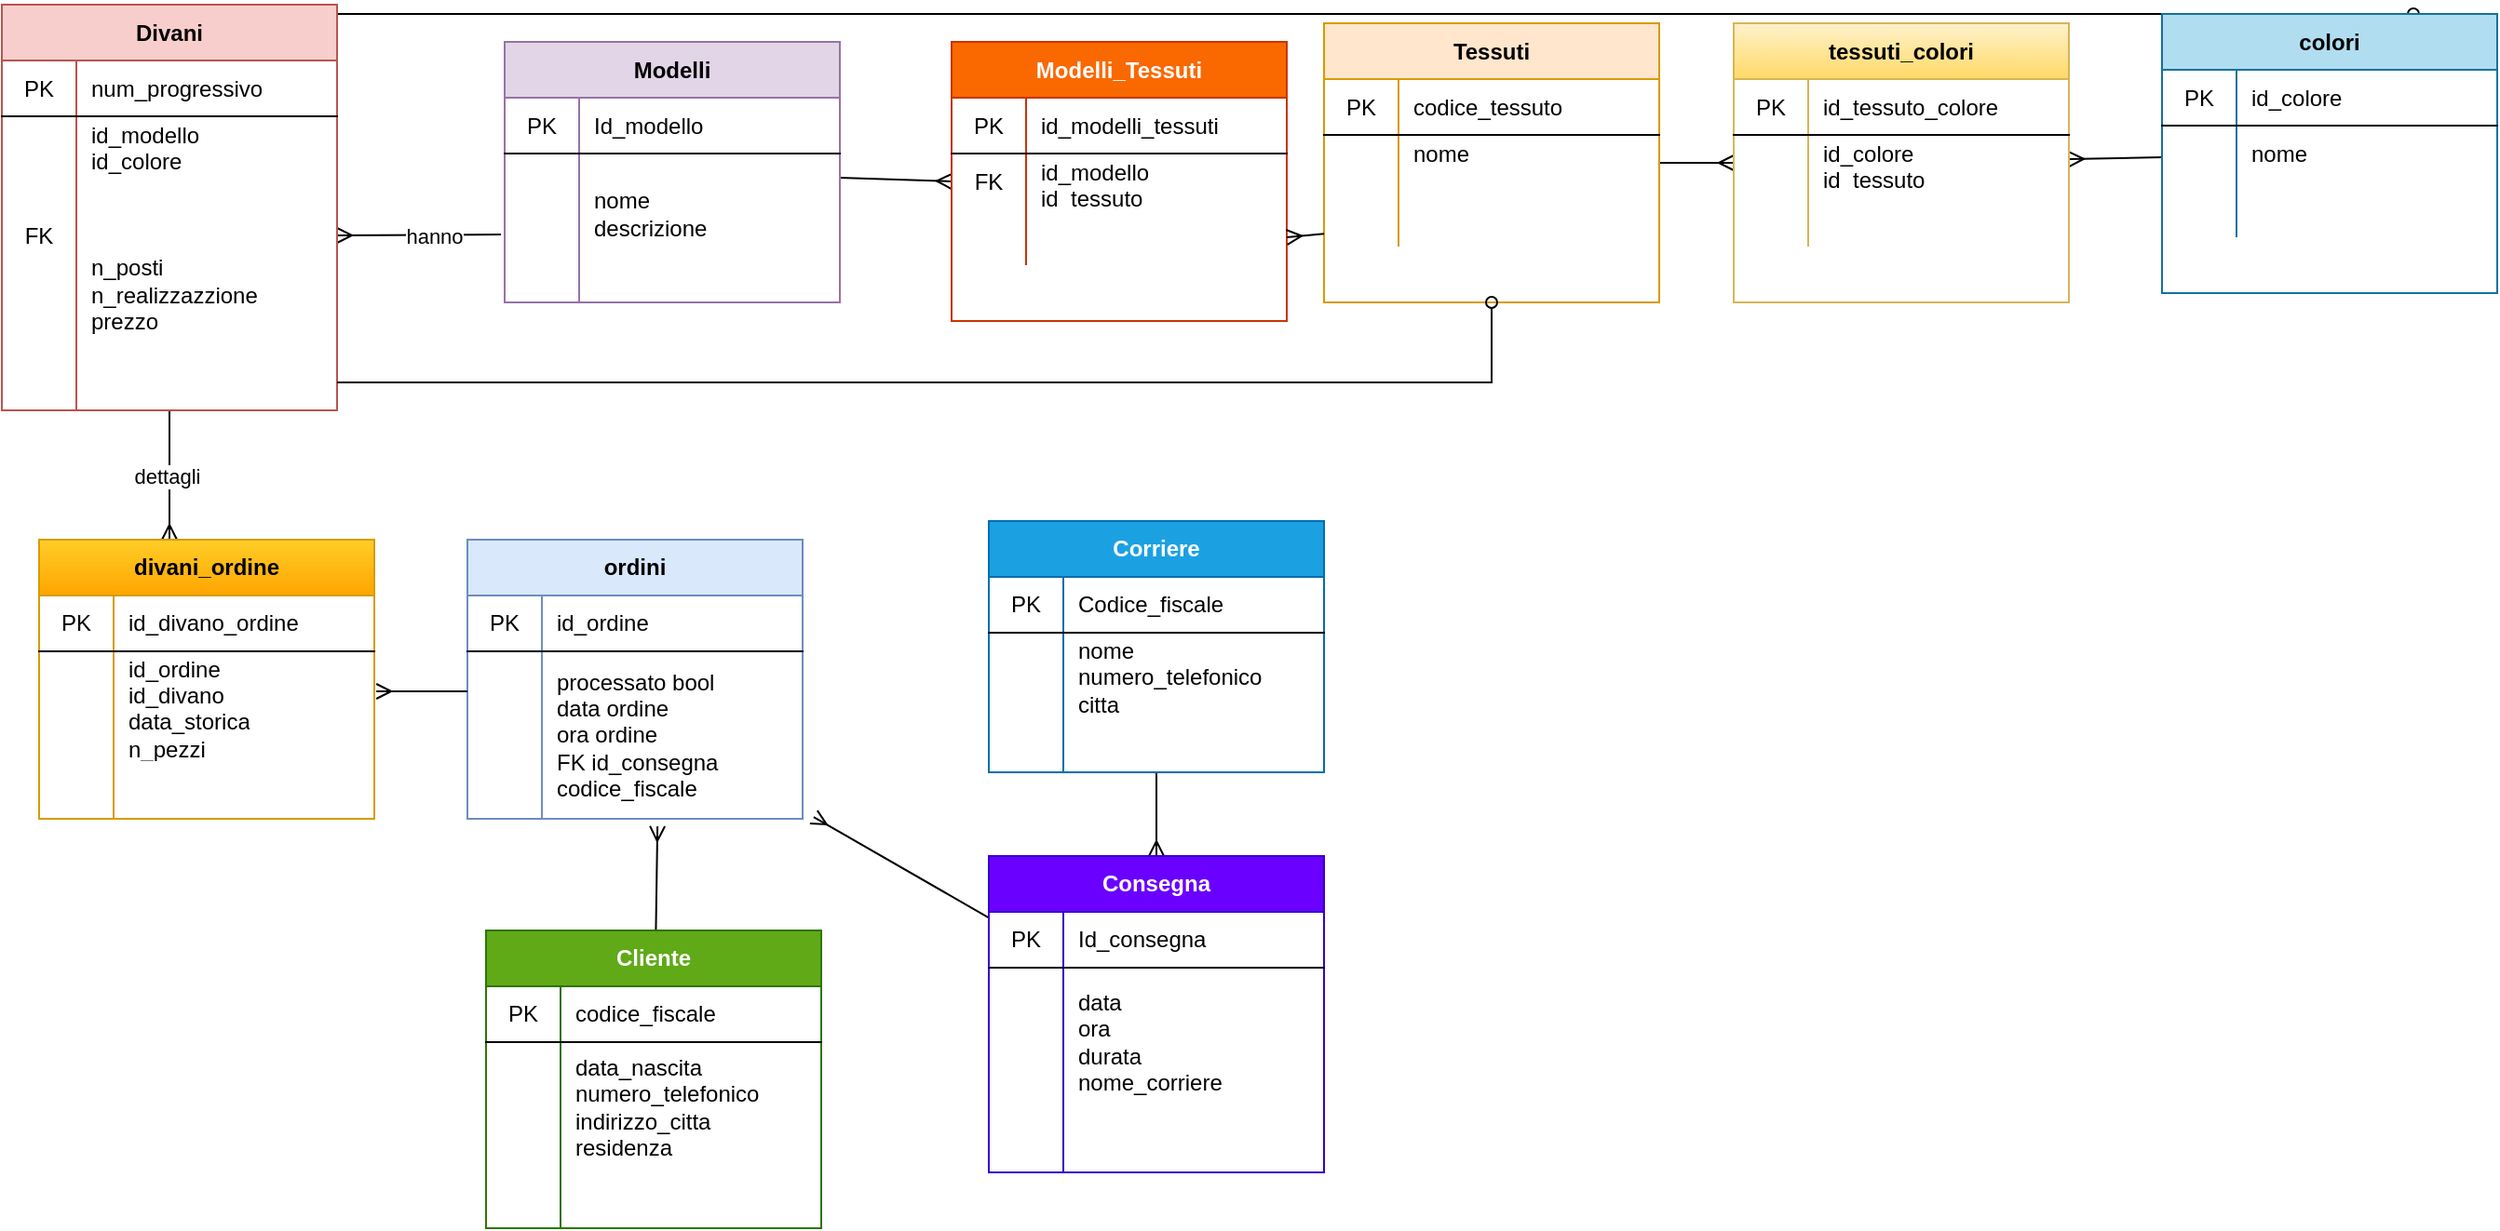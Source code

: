<mxfile version="13.10.7" type="github">
  <diagram id="C5RBs43oDa-KdzZeNtuy" name="Page-1">
    <mxGraphModel dx="782" dy="514" grid="1" gridSize="10" guides="1" tooltips="1" connect="1" arrows="1" fold="1" page="1" pageScale="1" pageWidth="827" pageHeight="1169" math="0" shadow="0">
      <root>
        <mxCell id="WIyWlLk6GJQsqaUBKTNV-0" />
        <mxCell id="WIyWlLk6GJQsqaUBKTNV-1" parent="WIyWlLk6GJQsqaUBKTNV-0" />
        <mxCell id="m17fT7A31BCtRHgmfNSN-10" style="rounded=0;orthogonalLoop=1;jettySize=auto;html=1;entryX=0;entryY=0.5;entryDx=0;entryDy=0;endArrow=ERmany;endFill=0;" edge="1" parent="WIyWlLk6GJQsqaUBKTNV-1" source="vgXwqv752yafJhqU4HUZ-1" target="m17fT7A31BCtRHgmfNSN-4">
          <mxGeometry relative="1" as="geometry" />
        </mxCell>
        <mxCell id="vgXwqv752yafJhqU4HUZ-1" value="&lt;font style=&quot;vertical-align: inherit&quot;&gt;&lt;font style=&quot;vertical-align: inherit&quot;&gt;Modelli&lt;/font&gt;&lt;/font&gt;" style="shape=table;html=1;whiteSpace=wrap;startSize=30;container=1;collapsible=0;childLayout=tableLayout;fixedRows=1;rowLines=0;fontStyle=1;align=center;fillColor=#e1d5e7;strokeColor=#9673a6;" parent="WIyWlLk6GJQsqaUBKTNV-1" vertex="1">
          <mxGeometry x="280" y="42.5" width="180" height="140" as="geometry" />
        </mxCell>
        <mxCell id="vgXwqv752yafJhqU4HUZ-2" value="" style="shape=partialRectangle;html=1;whiteSpace=wrap;collapsible=0;dropTarget=0;pointerEvents=0;fillColor=none;top=0;left=0;bottom=1;right=0;points=[[0,0.5],[1,0.5]];portConstraint=eastwest;" parent="vgXwqv752yafJhqU4HUZ-1" vertex="1">
          <mxGeometry y="30" width="180" height="30" as="geometry" />
        </mxCell>
        <mxCell id="vgXwqv752yafJhqU4HUZ-3" value="&lt;font style=&quot;vertical-align: inherit&quot;&gt;&lt;font style=&quot;vertical-align: inherit&quot;&gt;PK&lt;/font&gt;&lt;/font&gt;" style="shape=partialRectangle;html=1;whiteSpace=wrap;connectable=0;fillColor=none;top=0;left=0;bottom=0;right=0;overflow=hidden;" parent="vgXwqv752yafJhqU4HUZ-2" vertex="1">
          <mxGeometry width="40" height="30" as="geometry" />
        </mxCell>
        <mxCell id="vgXwqv752yafJhqU4HUZ-4" value="&lt;font style=&quot;vertical-align: inherit&quot;&gt;&lt;font style=&quot;vertical-align: inherit&quot;&gt;Id_modello&lt;/font&gt;&lt;/font&gt;" style="shape=partialRectangle;html=1;whiteSpace=wrap;connectable=0;fillColor=none;top=0;left=0;bottom=0;right=0;align=left;spacingLeft=6;overflow=hidden;" parent="vgXwqv752yafJhqU4HUZ-2" vertex="1">
          <mxGeometry x="40" width="140" height="30" as="geometry" />
        </mxCell>
        <mxCell id="vgXwqv752yafJhqU4HUZ-5" value="" style="shape=partialRectangle;html=1;whiteSpace=wrap;collapsible=0;dropTarget=0;pointerEvents=0;fillColor=none;top=0;left=0;bottom=0;right=0;points=[[0,0.5],[1,0.5]];portConstraint=eastwest;" parent="vgXwqv752yafJhqU4HUZ-1" vertex="1">
          <mxGeometry y="60" width="180" height="50" as="geometry" />
        </mxCell>
        <mxCell id="vgXwqv752yafJhqU4HUZ-6" value="" style="shape=partialRectangle;html=1;whiteSpace=wrap;connectable=0;fillColor=none;top=0;left=0;bottom=0;right=0;overflow=hidden;" parent="vgXwqv752yafJhqU4HUZ-5" vertex="1">
          <mxGeometry width="40" height="50" as="geometry" />
        </mxCell>
        <mxCell id="vgXwqv752yafJhqU4HUZ-7" value="&lt;font style=&quot;vertical-align: inherit&quot;&gt;&lt;font style=&quot;vertical-align: inherit&quot;&gt;&lt;font style=&quot;vertical-align: inherit&quot;&gt;&lt;font style=&quot;vertical-align: inherit&quot;&gt;&amp;nbsp;&lt;/font&gt;&lt;/font&gt;&lt;br&gt;&lt;font style=&quot;vertical-align: inherit&quot;&gt;&lt;font style=&quot;vertical-align: inherit&quot;&gt;nome&amp;nbsp; &lt;/font&gt;&lt;/font&gt;&lt;br&gt;&lt;font style=&quot;vertical-align: inherit&quot;&gt;&lt;font style=&quot;vertical-align: inherit&quot;&gt;descrizione&lt;/font&gt;&lt;/font&gt;&lt;br&gt;&lt;/font&gt;&lt;/font&gt;" style="shape=partialRectangle;html=1;whiteSpace=wrap;connectable=0;fillColor=none;top=0;left=0;bottom=0;right=0;align=left;spacingLeft=6;overflow=hidden;" parent="vgXwqv752yafJhqU4HUZ-5" vertex="1">
          <mxGeometry x="40" width="140" height="50" as="geometry" />
        </mxCell>
        <mxCell id="vgXwqv752yafJhqU4HUZ-8" value="" style="shape=partialRectangle;html=1;whiteSpace=wrap;collapsible=0;dropTarget=0;pointerEvents=0;fillColor=none;top=0;left=0;bottom=0;right=0;points=[[0,0.5],[1,0.5]];portConstraint=eastwest;" parent="vgXwqv752yafJhqU4HUZ-1" vertex="1">
          <mxGeometry y="110" width="180" height="30" as="geometry" />
        </mxCell>
        <mxCell id="vgXwqv752yafJhqU4HUZ-9" value="" style="shape=partialRectangle;html=1;whiteSpace=wrap;connectable=0;fillColor=none;top=0;left=0;bottom=0;right=0;overflow=hidden;" parent="vgXwqv752yafJhqU4HUZ-8" vertex="1">
          <mxGeometry width="40" height="30" as="geometry" />
        </mxCell>
        <mxCell id="vgXwqv752yafJhqU4HUZ-10" value="" style="shape=partialRectangle;html=1;whiteSpace=wrap;connectable=0;fillColor=none;top=0;left=0;bottom=0;right=0;align=left;spacingLeft=6;overflow=hidden;" parent="vgXwqv752yafJhqU4HUZ-8" vertex="1">
          <mxGeometry x="40" width="140" height="30" as="geometry" />
        </mxCell>
        <mxCell id="m17fT7A31BCtRHgmfNSN-32" style="edgeStyle=none;rounded=0;orthogonalLoop=1;jettySize=auto;html=1;entryX=0;entryY=0.5;entryDx=0;entryDy=0;endArrow=ERmany;endFill=0;" edge="1" parent="WIyWlLk6GJQsqaUBKTNV-1" source="vgXwqv752yafJhqU4HUZ-11" target="m17fT7A31BCtRHgmfNSN-26">
          <mxGeometry relative="1" as="geometry" />
        </mxCell>
        <mxCell id="vgXwqv752yafJhqU4HUZ-11" value="&lt;font style=&quot;vertical-align: inherit&quot;&gt;&lt;font style=&quot;vertical-align: inherit&quot;&gt;&lt;font style=&quot;vertical-align: inherit&quot;&gt;&lt;font style=&quot;vertical-align: inherit&quot;&gt;Tessuti&lt;/font&gt;&lt;/font&gt;&lt;/font&gt;&lt;/font&gt;" style="shape=table;html=1;whiteSpace=wrap;startSize=30;container=1;collapsible=0;childLayout=tableLayout;fixedRows=1;rowLines=0;fontStyle=1;align=center;fillColor=#ffe6cc;strokeColor=#d79b00;" parent="WIyWlLk6GJQsqaUBKTNV-1" vertex="1">
          <mxGeometry x="720" y="32.5" width="180" height="150" as="geometry" />
        </mxCell>
        <mxCell id="vgXwqv752yafJhqU4HUZ-12" value="" style="shape=partialRectangle;html=1;whiteSpace=wrap;collapsible=0;dropTarget=0;pointerEvents=0;fillColor=none;top=0;left=0;bottom=1;right=0;points=[[0,0.5],[1,0.5]];portConstraint=eastwest;" parent="vgXwqv752yafJhqU4HUZ-11" vertex="1">
          <mxGeometry y="30" width="180" height="30" as="geometry" />
        </mxCell>
        <mxCell id="vgXwqv752yafJhqU4HUZ-13" value="&lt;font style=&quot;vertical-align: inherit&quot;&gt;&lt;font style=&quot;vertical-align: inherit&quot;&gt;PK&lt;/font&gt;&lt;/font&gt;" style="shape=partialRectangle;html=1;whiteSpace=wrap;connectable=0;fillColor=none;top=0;left=0;bottom=0;right=0;overflow=hidden;" parent="vgXwqv752yafJhqU4HUZ-12" vertex="1">
          <mxGeometry width="40" height="30" as="geometry" />
        </mxCell>
        <mxCell id="vgXwqv752yafJhqU4HUZ-14" value="&lt;font style=&quot;vertical-align: inherit&quot;&gt;&lt;font style=&quot;vertical-align: inherit&quot;&gt;codice_tessuto&lt;/font&gt;&lt;/font&gt;" style="shape=partialRectangle;html=1;whiteSpace=wrap;connectable=0;fillColor=none;top=0;left=0;bottom=0;right=0;align=left;spacingLeft=6;overflow=hidden;" parent="vgXwqv752yafJhqU4HUZ-12" vertex="1">
          <mxGeometry x="40" width="140" height="30" as="geometry" />
        </mxCell>
        <mxCell id="vgXwqv752yafJhqU4HUZ-15" value="" style="shape=partialRectangle;html=1;whiteSpace=wrap;collapsible=0;dropTarget=0;pointerEvents=0;fillColor=none;top=0;left=0;bottom=0;right=0;points=[[0,0.5],[1,0.5]];portConstraint=eastwest;" parent="vgXwqv752yafJhqU4HUZ-11" vertex="1">
          <mxGeometry y="60" width="180" height="30" as="geometry" />
        </mxCell>
        <mxCell id="vgXwqv752yafJhqU4HUZ-16" value="" style="shape=partialRectangle;html=1;whiteSpace=wrap;connectable=0;fillColor=none;top=0;left=0;bottom=0;right=0;overflow=hidden;" parent="vgXwqv752yafJhqU4HUZ-15" vertex="1">
          <mxGeometry width="40" height="30" as="geometry" />
        </mxCell>
        <mxCell id="vgXwqv752yafJhqU4HUZ-17" value="&lt;font style=&quot;vertical-align: inherit&quot;&gt;&lt;font style=&quot;vertical-align: inherit&quot;&gt;&lt;font style=&quot;vertical-align: inherit&quot;&gt;&lt;font style=&quot;vertical-align: inherit&quot;&gt;nome &lt;/font&gt;&lt;/font&gt;&lt;br&gt;&lt;br&gt;&lt;/font&gt;&lt;/font&gt;" style="shape=partialRectangle;html=1;whiteSpace=wrap;connectable=0;fillColor=none;top=0;left=0;bottom=0;right=0;align=left;spacingLeft=6;overflow=hidden;" parent="vgXwqv752yafJhqU4HUZ-15" vertex="1">
          <mxGeometry x="40" width="140" height="30" as="geometry" />
        </mxCell>
        <mxCell id="vgXwqv752yafJhqU4HUZ-18" value="" style="shape=partialRectangle;html=1;whiteSpace=wrap;collapsible=0;dropTarget=0;pointerEvents=0;fillColor=none;top=0;left=0;bottom=0;right=0;points=[[0,0.5],[1,0.5]];portConstraint=eastwest;" parent="vgXwqv752yafJhqU4HUZ-11" vertex="1">
          <mxGeometry y="90" width="180" height="30" as="geometry" />
        </mxCell>
        <mxCell id="vgXwqv752yafJhqU4HUZ-19" value="" style="shape=partialRectangle;html=1;whiteSpace=wrap;connectable=0;fillColor=none;top=0;left=0;bottom=0;right=0;overflow=hidden;" parent="vgXwqv752yafJhqU4HUZ-18" vertex="1">
          <mxGeometry width="40" height="30" as="geometry" />
        </mxCell>
        <mxCell id="vgXwqv752yafJhqU4HUZ-20" value="" style="shape=partialRectangle;html=1;whiteSpace=wrap;connectable=0;fillColor=none;top=0;left=0;bottom=0;right=0;align=left;spacingLeft=6;overflow=hidden;" parent="vgXwqv752yafJhqU4HUZ-18" vertex="1">
          <mxGeometry x="40" width="140" height="30" as="geometry" />
        </mxCell>
        <mxCell id="vgXwqv752yafJhqU4HUZ-87" value="dettagli&amp;nbsp;" style="edgeStyle=none;rounded=0;orthogonalLoop=1;jettySize=auto;html=1;endArrow=ERmany;endFill=0;" parent="WIyWlLk6GJQsqaUBKTNV-1" source="vgXwqv752yafJhqU4HUZ-21" edge="1">
          <mxGeometry relative="1" as="geometry">
            <mxPoint x="100" y="310" as="targetPoint" />
          </mxGeometry>
        </mxCell>
        <mxCell id="vgXwqv752yafJhqU4HUZ-88" style="edgeStyle=none;rounded=0;orthogonalLoop=1;jettySize=auto;html=1;endArrow=ERmany;endFill=0;entryX=1;entryY=0.5;entryDx=0;entryDy=0;exitX=-0.011;exitY=0.87;exitDx=0;exitDy=0;exitPerimeter=0;" parent="WIyWlLk6GJQsqaUBKTNV-1" source="vgXwqv752yafJhqU4HUZ-5" target="vgXwqv752yafJhqU4HUZ-25" edge="1">
          <mxGeometry relative="1" as="geometry">
            <mxPoint x="250" y="180" as="sourcePoint" />
            <mxPoint x="280" y="119" as="targetPoint" />
          </mxGeometry>
        </mxCell>
        <mxCell id="vgXwqv752yafJhqU4HUZ-90" value="hanno" style="edgeLabel;html=1;align=center;verticalAlign=middle;resizable=0;points=[];" parent="vgXwqv752yafJhqU4HUZ-88" vertex="1" connectable="0">
          <mxGeometry x="-0.187" y="1" relative="1" as="geometry">
            <mxPoint as="offset" />
          </mxGeometry>
        </mxCell>
        <mxCell id="m17fT7A31BCtRHgmfNSN-48" style="edgeStyle=elbowEdgeStyle;rounded=0;orthogonalLoop=1;jettySize=auto;html=1;entryX=0.75;entryY=0;entryDx=0;entryDy=0;endArrow=oval;endFill=0;elbow=vertical;" edge="1" parent="WIyWlLk6GJQsqaUBKTNV-1" source="vgXwqv752yafJhqU4HUZ-21" target="m17fT7A31BCtRHgmfNSN-12">
          <mxGeometry relative="1" as="geometry" />
        </mxCell>
        <mxCell id="vgXwqv752yafJhqU4HUZ-21" value="&lt;font style=&quot;vertical-align: inherit&quot;&gt;&lt;font style=&quot;vertical-align: inherit&quot;&gt;&lt;font style=&quot;vertical-align: inherit&quot;&gt;&lt;font style=&quot;vertical-align: inherit&quot;&gt;Divani&lt;/font&gt;&lt;/font&gt;&lt;/font&gt;&lt;/font&gt;" style="shape=table;html=1;whiteSpace=wrap;startSize=30;container=1;collapsible=0;childLayout=tableLayout;fixedRows=1;rowLines=0;fontStyle=1;align=center;fillColor=#f8cecc;strokeColor=#b85450;" parent="WIyWlLk6GJQsqaUBKTNV-1" vertex="1">
          <mxGeometry x="10" y="22.5" width="180" height="218" as="geometry" />
        </mxCell>
        <mxCell id="vgXwqv752yafJhqU4HUZ-22" value="" style="shape=partialRectangle;html=1;whiteSpace=wrap;collapsible=0;dropTarget=0;pointerEvents=0;fillColor=none;top=0;left=0;bottom=1;right=0;points=[[0,0.5],[1,0.5]];portConstraint=eastwest;" parent="vgXwqv752yafJhqU4HUZ-21" vertex="1">
          <mxGeometry y="30" width="180" height="30" as="geometry" />
        </mxCell>
        <mxCell id="vgXwqv752yafJhqU4HUZ-23" value="&lt;font style=&quot;vertical-align: inherit&quot;&gt;&lt;font style=&quot;vertical-align: inherit&quot;&gt;PK&lt;/font&gt;&lt;/font&gt;" style="shape=partialRectangle;html=1;whiteSpace=wrap;connectable=0;fillColor=none;top=0;left=0;bottom=0;right=0;overflow=hidden;" parent="vgXwqv752yafJhqU4HUZ-22" vertex="1">
          <mxGeometry width="40" height="30" as="geometry" />
        </mxCell>
        <mxCell id="vgXwqv752yafJhqU4HUZ-24" value="num_progressivo" style="shape=partialRectangle;html=1;whiteSpace=wrap;connectable=0;fillColor=none;top=0;left=0;bottom=0;right=0;align=left;spacingLeft=6;overflow=hidden;" parent="vgXwqv752yafJhqU4HUZ-22" vertex="1">
          <mxGeometry x="40" width="140" height="30" as="geometry" />
        </mxCell>
        <mxCell id="vgXwqv752yafJhqU4HUZ-25" value="" style="shape=partialRectangle;html=1;whiteSpace=wrap;collapsible=0;dropTarget=0;pointerEvents=0;fillColor=none;top=0;left=0;bottom=0;right=0;points=[[0,0.5],[1,0.5]];portConstraint=eastwest;" parent="vgXwqv752yafJhqU4HUZ-21" vertex="1">
          <mxGeometry y="60" width="180" height="128" as="geometry" />
        </mxCell>
        <mxCell id="vgXwqv752yafJhqU4HUZ-26" value="FK" style="shape=partialRectangle;html=1;whiteSpace=wrap;connectable=0;fillColor=none;top=0;left=0;bottom=0;right=0;overflow=hidden;" parent="vgXwqv752yafJhqU4HUZ-25" vertex="1">
          <mxGeometry width="40" height="128" as="geometry" />
        </mxCell>
        <mxCell id="vgXwqv752yafJhqU4HUZ-27" value="&lt;font style=&quot;vertical-align: inherit&quot;&gt;&lt;font style=&quot;vertical-align: inherit&quot;&gt;id_modello&lt;br&gt;id_colore&lt;br&gt;&lt;font style=&quot;vertical-align: inherit&quot;&gt;&lt;font style=&quot;vertical-align: inherit&quot;&gt;&lt;font style=&quot;vertical-align: inherit&quot;&gt;&lt;font style=&quot;vertical-align: inherit&quot;&gt;&lt;br&gt;&lt;br&gt;&lt;br&gt;n_posti &lt;/font&gt;&lt;/font&gt;&lt;br&gt;&lt;/font&gt;&lt;/font&gt;&lt;font style=&quot;vertical-align: inherit&quot;&gt;&lt;font style=&quot;vertical-align: inherit&quot;&gt;&lt;font style=&quot;vertical-align: inherit&quot;&gt;&lt;font style=&quot;vertical-align: inherit&quot;&gt;n_realizzazzione &lt;/font&gt;&lt;/font&gt;&lt;br&gt;&lt;/font&gt;&lt;/font&gt;&lt;font style=&quot;vertical-align: inherit&quot;&gt;&lt;font style=&quot;vertical-align: inherit&quot;&gt;&lt;font style=&quot;vertical-align: inherit&quot;&gt;&lt;font style=&quot;vertical-align: inherit&quot;&gt;prezzo&lt;/font&gt;&lt;/font&gt;&lt;br&gt;&lt;/font&gt;&lt;/font&gt;&lt;br&gt;&lt;/font&gt;&lt;/font&gt;" style="shape=partialRectangle;html=1;whiteSpace=wrap;connectable=0;fillColor=none;top=0;left=0;bottom=0;right=0;align=left;spacingLeft=6;overflow=hidden;" parent="vgXwqv752yafJhqU4HUZ-25" vertex="1">
          <mxGeometry x="40" width="140" height="128" as="geometry" />
        </mxCell>
        <mxCell id="vgXwqv752yafJhqU4HUZ-28" value="" style="shape=partialRectangle;html=1;whiteSpace=wrap;collapsible=0;dropTarget=0;pointerEvents=0;fillColor=none;top=0;left=0;bottom=0;right=0;points=[[0,0.5],[1,0.5]];portConstraint=eastwest;" parent="vgXwqv752yafJhqU4HUZ-21" vertex="1">
          <mxGeometry y="188" width="180" height="30" as="geometry" />
        </mxCell>
        <mxCell id="vgXwqv752yafJhqU4HUZ-29" value="" style="shape=partialRectangle;html=1;whiteSpace=wrap;connectable=0;fillColor=none;top=0;left=0;bottom=0;right=0;overflow=hidden;" parent="vgXwqv752yafJhqU4HUZ-28" vertex="1">
          <mxGeometry width="40" height="30" as="geometry" />
        </mxCell>
        <mxCell id="vgXwqv752yafJhqU4HUZ-30" value="" style="shape=partialRectangle;html=1;whiteSpace=wrap;connectable=0;fillColor=none;top=0;left=0;bottom=0;right=0;align=left;spacingLeft=6;overflow=hidden;" parent="vgXwqv752yafJhqU4HUZ-28" vertex="1">
          <mxGeometry x="40" width="140" height="30" as="geometry" />
        </mxCell>
        <mxCell id="m17fT7A31BCtRHgmfNSN-50" style="rounded=0;orthogonalLoop=1;jettySize=auto;elbow=vertical;html=1;entryX=0.567;entryY=1.044;entryDx=0;entryDy=0;entryPerimeter=0;startArrow=none;startFill=0;endArrow=ERmany;endFill=0;" edge="1" parent="WIyWlLk6GJQsqaUBKTNV-1" source="vgXwqv752yafJhqU4HUZ-31" target="vgXwqv752yafJhqU4HUZ-58">
          <mxGeometry relative="1" as="geometry" />
        </mxCell>
        <mxCell id="vgXwqv752yafJhqU4HUZ-31" value="&lt;font style=&quot;vertical-align: inherit&quot;&gt;&lt;font style=&quot;vertical-align: inherit&quot;&gt;Cliente&lt;/font&gt;&lt;/font&gt;" style="shape=table;html=1;whiteSpace=wrap;startSize=30;container=1;collapsible=0;childLayout=tableLayout;fixedRows=1;rowLines=0;fontStyle=1;align=center;fillColor=#60a917;strokeColor=#2D7600;fontColor=#ffffff;" parent="WIyWlLk6GJQsqaUBKTNV-1" vertex="1">
          <mxGeometry x="270" y="520" width="180" height="160" as="geometry" />
        </mxCell>
        <mxCell id="vgXwqv752yafJhqU4HUZ-32" value="" style="shape=partialRectangle;html=1;whiteSpace=wrap;collapsible=0;dropTarget=0;pointerEvents=0;fillColor=none;top=0;left=0;bottom=1;right=0;points=[[0,0.5],[1,0.5]];portConstraint=eastwest;" parent="vgXwqv752yafJhqU4HUZ-31" vertex="1">
          <mxGeometry y="30" width="180" height="30" as="geometry" />
        </mxCell>
        <mxCell id="vgXwqv752yafJhqU4HUZ-33" value="&lt;font style=&quot;vertical-align: inherit&quot;&gt;&lt;font style=&quot;vertical-align: inherit&quot;&gt;PK&lt;/font&gt;&lt;/font&gt;" style="shape=partialRectangle;html=1;whiteSpace=wrap;connectable=0;fillColor=none;top=0;left=0;bottom=0;right=0;overflow=hidden;" parent="vgXwqv752yafJhqU4HUZ-32" vertex="1">
          <mxGeometry width="40" height="30" as="geometry" />
        </mxCell>
        <mxCell id="vgXwqv752yafJhqU4HUZ-34" value="&lt;font style=&quot;vertical-align: inherit&quot;&gt;&lt;font style=&quot;vertical-align: inherit&quot;&gt;codice_fiscale&lt;/font&gt;&lt;/font&gt;" style="shape=partialRectangle;html=1;whiteSpace=wrap;connectable=0;fillColor=none;top=0;left=0;bottom=0;right=0;align=left;spacingLeft=6;overflow=hidden;" parent="vgXwqv752yafJhqU4HUZ-32" vertex="1">
          <mxGeometry x="40" width="140" height="30" as="geometry" />
        </mxCell>
        <mxCell id="vgXwqv752yafJhqU4HUZ-35" value="" style="shape=partialRectangle;html=1;whiteSpace=wrap;collapsible=0;dropTarget=0;pointerEvents=0;fillColor=none;top=0;left=0;bottom=0;right=0;points=[[0,0.5],[1,0.5]];portConstraint=eastwest;" parent="vgXwqv752yafJhqU4HUZ-31" vertex="1">
          <mxGeometry y="60" width="180" height="70" as="geometry" />
        </mxCell>
        <mxCell id="vgXwqv752yafJhqU4HUZ-36" value="" style="shape=partialRectangle;html=1;whiteSpace=wrap;connectable=0;fillColor=none;top=0;left=0;bottom=0;right=0;overflow=hidden;" parent="vgXwqv752yafJhqU4HUZ-35" vertex="1">
          <mxGeometry width="40" height="70" as="geometry" />
        </mxCell>
        <mxCell id="vgXwqv752yafJhqU4HUZ-37" value="&lt;font style=&quot;vertical-align: inherit&quot;&gt;&lt;font style=&quot;vertical-align: inherit&quot;&gt;&lt;font style=&quot;vertical-align: inherit&quot;&gt;&lt;font style=&quot;vertical-align: inherit&quot;&gt;&lt;font style=&quot;vertical-align: inherit&quot;&gt;&lt;font style=&quot;vertical-align: inherit&quot;&gt;data_nascita &lt;/font&gt;&lt;/font&gt;&lt;/font&gt;&lt;/font&gt;&lt;br&gt;&lt;font style=&quot;vertical-align: inherit&quot;&gt;&lt;font style=&quot;vertical-align: inherit&quot;&gt;&lt;font style=&quot;vertical-align: inherit&quot;&gt;&lt;font style=&quot;vertical-align: inherit&quot;&gt;numero_telefonico &lt;/font&gt;&lt;/font&gt;&lt;br&gt;&lt;/font&gt;&lt;/font&gt;&lt;font style=&quot;vertical-align: inherit&quot;&gt;&lt;font style=&quot;vertical-align: inherit&quot;&gt;&lt;font style=&quot;vertical-align: inherit&quot;&gt;&lt;font style=&quot;vertical-align: inherit&quot;&gt;indirizzo_citta &lt;/font&gt;&lt;/font&gt;&lt;br&gt;&lt;/font&gt;&lt;/font&gt;&lt;font style=&quot;vertical-align: inherit&quot;&gt;&lt;font style=&quot;vertical-align: inherit&quot;&gt;&lt;font style=&quot;vertical-align: inherit&quot;&gt;&lt;font style=&quot;vertical-align: inherit&quot;&gt;residenza&lt;/font&gt;&lt;/font&gt;&lt;/font&gt;&lt;/font&gt;&lt;br&gt;&lt;/font&gt;&lt;/font&gt;" style="shape=partialRectangle;html=1;whiteSpace=wrap;connectable=0;fillColor=none;top=0;left=0;bottom=0;right=0;align=left;spacingLeft=6;overflow=hidden;" parent="vgXwqv752yafJhqU4HUZ-35" vertex="1">
          <mxGeometry x="40" width="140" height="70" as="geometry" />
        </mxCell>
        <mxCell id="vgXwqv752yafJhqU4HUZ-38" value="" style="shape=partialRectangle;html=1;whiteSpace=wrap;collapsible=0;dropTarget=0;pointerEvents=0;fillColor=none;top=0;left=0;bottom=0;right=0;points=[[0,0.5],[1,0.5]];portConstraint=eastwest;" parent="vgXwqv752yafJhqU4HUZ-31" vertex="1">
          <mxGeometry y="130" width="180" height="30" as="geometry" />
        </mxCell>
        <mxCell id="vgXwqv752yafJhqU4HUZ-39" value="" style="shape=partialRectangle;html=1;whiteSpace=wrap;connectable=0;fillColor=none;top=0;left=0;bottom=0;right=0;overflow=hidden;" parent="vgXwqv752yafJhqU4HUZ-38" vertex="1">
          <mxGeometry width="40" height="30" as="geometry" />
        </mxCell>
        <mxCell id="vgXwqv752yafJhqU4HUZ-40" value="" style="shape=partialRectangle;html=1;whiteSpace=wrap;connectable=0;fillColor=none;top=0;left=0;bottom=0;right=0;align=left;spacingLeft=6;overflow=hidden;" parent="vgXwqv752yafJhqU4HUZ-38" vertex="1">
          <mxGeometry x="40" width="140" height="30" as="geometry" />
        </mxCell>
        <mxCell id="m17fT7A31BCtRHgmfNSN-52" style="edgeStyle=none;rounded=0;orthogonalLoop=1;jettySize=auto;html=1;entryX=0.5;entryY=0;entryDx=0;entryDy=0;startArrow=none;startFill=0;endArrow=ERmany;endFill=0;" edge="1" parent="WIyWlLk6GJQsqaUBKTNV-1" source="vgXwqv752yafJhqU4HUZ-41" target="vgXwqv752yafJhqU4HUZ-61">
          <mxGeometry relative="1" as="geometry" />
        </mxCell>
        <mxCell id="vgXwqv752yafJhqU4HUZ-41" value="&lt;font style=&quot;vertical-align: inherit&quot;&gt;&lt;font style=&quot;vertical-align: inherit&quot;&gt;Corriere&lt;/font&gt;&lt;/font&gt;" style="shape=table;html=1;whiteSpace=wrap;startSize=30;container=1;collapsible=0;childLayout=tableLayout;fixedRows=1;rowLines=0;fontStyle=1;align=center;fillColor=#1ba1e2;strokeColor=#006EAF;fontColor=#ffffff;" parent="WIyWlLk6GJQsqaUBKTNV-1" vertex="1">
          <mxGeometry x="540" y="300" width="180" height="135" as="geometry" />
        </mxCell>
        <mxCell id="vgXwqv752yafJhqU4HUZ-42" value="" style="shape=partialRectangle;html=1;whiteSpace=wrap;collapsible=0;dropTarget=0;pointerEvents=0;fillColor=none;top=0;left=0;bottom=1;right=0;points=[[0,0.5],[1,0.5]];portConstraint=eastwest;" parent="vgXwqv752yafJhqU4HUZ-41" vertex="1">
          <mxGeometry y="30" width="180" height="30" as="geometry" />
        </mxCell>
        <mxCell id="vgXwqv752yafJhqU4HUZ-43" value="&lt;font style=&quot;vertical-align: inherit&quot;&gt;&lt;font style=&quot;vertical-align: inherit&quot;&gt;PK&lt;/font&gt;&lt;/font&gt;" style="shape=partialRectangle;html=1;whiteSpace=wrap;connectable=0;fillColor=none;top=0;left=0;bottom=0;right=0;overflow=hidden;" parent="vgXwqv752yafJhqU4HUZ-42" vertex="1">
          <mxGeometry width="40" height="30" as="geometry" />
        </mxCell>
        <mxCell id="vgXwqv752yafJhqU4HUZ-44" value="&lt;font style=&quot;vertical-align: inherit&quot;&gt;&lt;font style=&quot;vertical-align: inherit&quot;&gt;Codice_fiscale&lt;/font&gt;&lt;/font&gt;" style="shape=partialRectangle;html=1;whiteSpace=wrap;connectable=0;fillColor=none;top=0;left=0;bottom=0;right=0;align=left;spacingLeft=6;overflow=hidden;" parent="vgXwqv752yafJhqU4HUZ-42" vertex="1">
          <mxGeometry x="40" width="140" height="30" as="geometry" />
        </mxCell>
        <mxCell id="vgXwqv752yafJhqU4HUZ-45" value="" style="shape=partialRectangle;html=1;whiteSpace=wrap;collapsible=0;dropTarget=0;pointerEvents=0;fillColor=none;top=0;left=0;bottom=0;right=0;points=[[0,0.5],[1,0.5]];portConstraint=eastwest;" parent="vgXwqv752yafJhqU4HUZ-41" vertex="1">
          <mxGeometry y="60" width="180" height="45" as="geometry" />
        </mxCell>
        <mxCell id="vgXwqv752yafJhqU4HUZ-46" value="" style="shape=partialRectangle;html=1;whiteSpace=wrap;connectable=0;fillColor=none;top=0;left=0;bottom=0;right=0;overflow=hidden;" parent="vgXwqv752yafJhqU4HUZ-45" vertex="1">
          <mxGeometry width="40" height="45" as="geometry" />
        </mxCell>
        <mxCell id="vgXwqv752yafJhqU4HUZ-47" value="&lt;font style=&quot;vertical-align: inherit&quot;&gt;&lt;font style=&quot;vertical-align: inherit&quot;&gt;&lt;font style=&quot;vertical-align: inherit&quot;&gt;&lt;font style=&quot;vertical-align: inherit&quot;&gt;&lt;font style=&quot;vertical-align: inherit&quot;&gt;&lt;font style=&quot;vertical-align: inherit&quot;&gt;&lt;font style=&quot;vertical-align: inherit&quot;&gt;&lt;font style=&quot;vertical-align: inherit&quot;&gt;nome &lt;/font&gt;&lt;/font&gt;&lt;/font&gt;&lt;/font&gt;&lt;/font&gt;&lt;/font&gt;&lt;br&gt;&lt;font style=&quot;vertical-align: inherit&quot;&gt;&lt;font style=&quot;vertical-align: inherit&quot;&gt;&lt;font style=&quot;vertical-align: inherit&quot;&gt;&lt;font style=&quot;vertical-align: inherit&quot;&gt;&lt;font style=&quot;vertical-align: inherit&quot;&gt;&lt;font style=&quot;vertical-align: inherit&quot;&gt;numero_telefonico &lt;/font&gt;&lt;/font&gt;&lt;/font&gt;&lt;/font&gt;&lt;/font&gt;&lt;/font&gt;&lt;br&gt;&lt;font style=&quot;vertical-align: inherit&quot;&gt;&lt;font style=&quot;vertical-align: inherit&quot;&gt;&lt;font style=&quot;vertical-align: inherit&quot;&gt;&lt;font style=&quot;vertical-align: inherit&quot;&gt;&lt;font style=&quot;vertical-align: inherit&quot;&gt;&lt;font style=&quot;vertical-align: inherit&quot;&gt;citta&lt;/font&gt;&lt;/font&gt;&lt;/font&gt;&lt;/font&gt;&lt;/font&gt;&lt;/font&gt;&lt;br&gt;&lt;/font&gt;&lt;/font&gt;" style="shape=partialRectangle;html=1;whiteSpace=wrap;connectable=0;fillColor=none;top=0;left=0;bottom=0;right=0;align=left;spacingLeft=6;overflow=hidden;" parent="vgXwqv752yafJhqU4HUZ-45" vertex="1">
          <mxGeometry x="40" width="140" height="45" as="geometry" />
        </mxCell>
        <mxCell id="vgXwqv752yafJhqU4HUZ-48" value="" style="shape=partialRectangle;html=1;whiteSpace=wrap;collapsible=0;dropTarget=0;pointerEvents=0;fillColor=none;top=0;left=0;bottom=0;right=0;points=[[0,0.5],[1,0.5]];portConstraint=eastwest;" parent="vgXwqv752yafJhqU4HUZ-41" vertex="1">
          <mxGeometry y="105" width="180" height="30" as="geometry" />
        </mxCell>
        <mxCell id="vgXwqv752yafJhqU4HUZ-49" value="" style="shape=partialRectangle;html=1;whiteSpace=wrap;connectable=0;fillColor=none;top=0;left=0;bottom=0;right=0;overflow=hidden;" parent="vgXwqv752yafJhqU4HUZ-48" vertex="1">
          <mxGeometry width="40" height="30" as="geometry" />
        </mxCell>
        <mxCell id="vgXwqv752yafJhqU4HUZ-50" value="" style="shape=partialRectangle;html=1;whiteSpace=wrap;connectable=0;fillColor=none;top=0;left=0;bottom=0;right=0;align=left;spacingLeft=6;overflow=hidden;" parent="vgXwqv752yafJhqU4HUZ-48" vertex="1">
          <mxGeometry x="40" width="140" height="30" as="geometry" />
        </mxCell>
        <mxCell id="vgXwqv752yafJhqU4HUZ-51" value="&lt;font style=&quot;vertical-align: inherit&quot;&gt;&lt;font style=&quot;vertical-align: inherit&quot;&gt;ordini&lt;/font&gt;&lt;/font&gt;" style="shape=table;html=1;whiteSpace=wrap;startSize=30;container=1;collapsible=0;childLayout=tableLayout;fixedRows=1;rowLines=0;fontStyle=1;align=center;fillColor=#dae8fc;strokeColor=#6c8ebf;" parent="WIyWlLk6GJQsqaUBKTNV-1" vertex="1">
          <mxGeometry x="260" y="310" width="180" height="150" as="geometry" />
        </mxCell>
        <mxCell id="vgXwqv752yafJhqU4HUZ-52" value="" style="shape=partialRectangle;html=1;whiteSpace=wrap;collapsible=0;dropTarget=0;pointerEvents=0;fillColor=none;top=0;left=0;bottom=1;right=0;points=[[0,0.5],[1,0.5]];portConstraint=eastwest;" parent="vgXwqv752yafJhqU4HUZ-51" vertex="1">
          <mxGeometry y="30" width="180" height="30" as="geometry" />
        </mxCell>
        <mxCell id="vgXwqv752yafJhqU4HUZ-53" value="PK" style="shape=partialRectangle;html=1;whiteSpace=wrap;connectable=0;fillColor=none;top=0;left=0;bottom=0;right=0;overflow=hidden;" parent="vgXwqv752yafJhqU4HUZ-52" vertex="1">
          <mxGeometry width="40" height="30" as="geometry" />
        </mxCell>
        <mxCell id="vgXwqv752yafJhqU4HUZ-54" value="id_ordine" style="shape=partialRectangle;html=1;whiteSpace=wrap;connectable=0;fillColor=none;top=0;left=0;bottom=0;right=0;align=left;spacingLeft=6;overflow=hidden;" parent="vgXwqv752yafJhqU4HUZ-52" vertex="1">
          <mxGeometry x="40" width="140" height="30" as="geometry" />
        </mxCell>
        <mxCell id="vgXwqv752yafJhqU4HUZ-58" value="" style="shape=partialRectangle;html=1;whiteSpace=wrap;collapsible=0;dropTarget=0;pointerEvents=0;fillColor=none;top=0;left=0;bottom=0;right=0;points=[[0,0.5],[1,0.5]];portConstraint=eastwest;" parent="vgXwqv752yafJhqU4HUZ-51" vertex="1">
          <mxGeometry y="60" width="180" height="90" as="geometry" />
        </mxCell>
        <mxCell id="vgXwqv752yafJhqU4HUZ-59" value="" style="shape=partialRectangle;html=1;whiteSpace=wrap;connectable=0;fillColor=none;top=0;left=0;bottom=0;right=0;overflow=hidden;" parent="vgXwqv752yafJhqU4HUZ-58" vertex="1">
          <mxGeometry width="40" height="90" as="geometry" />
        </mxCell>
        <mxCell id="vgXwqv752yafJhqU4HUZ-60" value="processato bool&lt;br&gt;data ordine&lt;br&gt;ora ordine&lt;br&gt;FK id_consegna&lt;br&gt;codice_fiscale" style="shape=partialRectangle;html=1;whiteSpace=wrap;connectable=0;fillColor=none;top=0;left=0;bottom=0;right=0;align=left;spacingLeft=6;overflow=hidden;" parent="vgXwqv752yafJhqU4HUZ-58" vertex="1">
          <mxGeometry x="40" width="140" height="90" as="geometry" />
        </mxCell>
        <mxCell id="m17fT7A31BCtRHgmfNSN-51" style="rounded=0;orthogonalLoop=1;jettySize=auto;elbow=vertical;html=1;entryX=1.033;entryY=0.989;entryDx=0;entryDy=0;startArrow=none;startFill=0;endArrow=ERmany;endFill=0;entryPerimeter=0;" edge="1" parent="WIyWlLk6GJQsqaUBKTNV-1" source="vgXwqv752yafJhqU4HUZ-61" target="vgXwqv752yafJhqU4HUZ-58">
          <mxGeometry relative="1" as="geometry" />
        </mxCell>
        <mxCell id="vgXwqv752yafJhqU4HUZ-61" value="&lt;font style=&quot;vertical-align: inherit&quot;&gt;&lt;font style=&quot;vertical-align: inherit&quot;&gt;Consegna&lt;/font&gt;&lt;/font&gt;" style="shape=table;html=1;whiteSpace=wrap;startSize=30;container=1;collapsible=0;childLayout=tableLayout;fixedRows=1;rowLines=0;fontStyle=1;align=center;fillColor=#6a00ff;strokeColor=#3700CC;fontColor=#ffffff;" parent="WIyWlLk6GJQsqaUBKTNV-1" vertex="1">
          <mxGeometry x="540" y="480" width="180" height="170" as="geometry" />
        </mxCell>
        <mxCell id="vgXwqv752yafJhqU4HUZ-62" value="" style="shape=partialRectangle;html=1;whiteSpace=wrap;collapsible=0;dropTarget=0;pointerEvents=0;fillColor=none;top=0;left=0;bottom=1;right=0;points=[[0,0.5],[1,0.5]];portConstraint=eastwest;" parent="vgXwqv752yafJhqU4HUZ-61" vertex="1">
          <mxGeometry y="30" width="180" height="30" as="geometry" />
        </mxCell>
        <mxCell id="vgXwqv752yafJhqU4HUZ-63" value="&lt;font style=&quot;vertical-align: inherit&quot;&gt;&lt;font style=&quot;vertical-align: inherit&quot;&gt;PK&lt;/font&gt;&lt;/font&gt;" style="shape=partialRectangle;html=1;whiteSpace=wrap;connectable=0;fillColor=none;top=0;left=0;bottom=0;right=0;overflow=hidden;" parent="vgXwqv752yafJhqU4HUZ-62" vertex="1">
          <mxGeometry width="40" height="30" as="geometry" />
        </mxCell>
        <mxCell id="vgXwqv752yafJhqU4HUZ-64" value="&lt;font style=&quot;vertical-align: inherit&quot;&gt;&lt;font style=&quot;vertical-align: inherit&quot;&gt;Id_consegna&lt;/font&gt;&lt;/font&gt;" style="shape=partialRectangle;html=1;whiteSpace=wrap;connectable=0;fillColor=none;top=0;left=0;bottom=0;right=0;align=left;spacingLeft=6;overflow=hidden;" parent="vgXwqv752yafJhqU4HUZ-62" vertex="1">
          <mxGeometry x="40" width="140" height="30" as="geometry" />
        </mxCell>
        <mxCell id="vgXwqv752yafJhqU4HUZ-65" value="" style="shape=partialRectangle;html=1;whiteSpace=wrap;collapsible=0;dropTarget=0;pointerEvents=0;fillColor=none;top=0;left=0;bottom=0;right=0;points=[[0,0.5],[1,0.5]];portConstraint=eastwest;" parent="vgXwqv752yafJhqU4HUZ-61" vertex="1">
          <mxGeometry y="60" width="180" height="80" as="geometry" />
        </mxCell>
        <mxCell id="vgXwqv752yafJhqU4HUZ-66" value="" style="shape=partialRectangle;html=1;whiteSpace=wrap;connectable=0;fillColor=none;top=0;left=0;bottom=0;right=0;overflow=hidden;" parent="vgXwqv752yafJhqU4HUZ-65" vertex="1">
          <mxGeometry width="40" height="80" as="geometry" />
        </mxCell>
        <mxCell id="vgXwqv752yafJhqU4HUZ-67" value="&lt;font style=&quot;vertical-align: inherit&quot;&gt;&lt;font style=&quot;vertical-align: inherit&quot;&gt;data&lt;br&gt;ora&lt;br&gt;durata&lt;br&gt;nome_corriere&lt;br&gt;&lt;/font&gt;&lt;/font&gt;" style="shape=partialRectangle;html=1;whiteSpace=wrap;connectable=0;fillColor=none;top=0;left=0;bottom=0;right=0;align=left;spacingLeft=6;overflow=hidden;" parent="vgXwqv752yafJhqU4HUZ-65" vertex="1">
          <mxGeometry x="40" width="140" height="80" as="geometry" />
        </mxCell>
        <mxCell id="vgXwqv752yafJhqU4HUZ-68" value="" style="shape=partialRectangle;html=1;whiteSpace=wrap;collapsible=0;dropTarget=0;pointerEvents=0;fillColor=none;top=0;left=0;bottom=0;right=0;points=[[0,0.5],[1,0.5]];portConstraint=eastwest;" parent="vgXwqv752yafJhqU4HUZ-61" vertex="1">
          <mxGeometry y="140" width="180" height="30" as="geometry" />
        </mxCell>
        <mxCell id="vgXwqv752yafJhqU4HUZ-69" value="" style="shape=partialRectangle;html=1;whiteSpace=wrap;connectable=0;fillColor=none;top=0;left=0;bottom=0;right=0;overflow=hidden;" parent="vgXwqv752yafJhqU4HUZ-68" vertex="1">
          <mxGeometry width="40" height="30" as="geometry" />
        </mxCell>
        <mxCell id="vgXwqv752yafJhqU4HUZ-70" value="" style="shape=partialRectangle;html=1;whiteSpace=wrap;connectable=0;fillColor=none;top=0;left=0;bottom=0;right=0;align=left;spacingLeft=6;overflow=hidden;" parent="vgXwqv752yafJhqU4HUZ-68" vertex="1">
          <mxGeometry x="40" width="140" height="30" as="geometry" />
        </mxCell>
        <mxCell id="m17fT7A31BCtRHgmfNSN-0" value="&lt;font style=&quot;vertical-align: inherit&quot;&gt;&lt;font style=&quot;vertical-align: inherit&quot;&gt;Modelli_Tessuti&lt;/font&gt;&lt;/font&gt;" style="shape=table;html=1;whiteSpace=wrap;startSize=30;container=1;collapsible=0;childLayout=tableLayout;fixedRows=1;rowLines=0;fontStyle=1;align=center;fillColor=#fa6800;strokeColor=#C73500;fontColor=#ffffff;" vertex="1" parent="WIyWlLk6GJQsqaUBKTNV-1">
          <mxGeometry x="520" y="42.5" width="180" height="150" as="geometry" />
        </mxCell>
        <mxCell id="m17fT7A31BCtRHgmfNSN-1" value="" style="shape=partialRectangle;html=1;whiteSpace=wrap;collapsible=0;dropTarget=0;pointerEvents=0;fillColor=none;top=0;left=0;bottom=1;right=0;points=[[0,0.5],[1,0.5]];portConstraint=eastwest;" vertex="1" parent="m17fT7A31BCtRHgmfNSN-0">
          <mxGeometry y="30" width="180" height="30" as="geometry" />
        </mxCell>
        <mxCell id="m17fT7A31BCtRHgmfNSN-2" value="&lt;font style=&quot;vertical-align: inherit&quot;&gt;&lt;font style=&quot;vertical-align: inherit&quot;&gt;PK&lt;/font&gt;&lt;/font&gt;" style="shape=partialRectangle;html=1;whiteSpace=wrap;connectable=0;fillColor=none;top=0;left=0;bottom=0;right=0;overflow=hidden;" vertex="1" parent="m17fT7A31BCtRHgmfNSN-1">
          <mxGeometry width="40" height="30" as="geometry" />
        </mxCell>
        <mxCell id="m17fT7A31BCtRHgmfNSN-3" value="&lt;font style=&quot;vertical-align: inherit&quot;&gt;&lt;font style=&quot;vertical-align: inherit&quot;&gt;id_modelli_tessuti&lt;/font&gt;&lt;/font&gt;" style="shape=partialRectangle;html=1;whiteSpace=wrap;connectable=0;fillColor=none;top=0;left=0;bottom=0;right=0;align=left;spacingLeft=6;overflow=hidden;" vertex="1" parent="m17fT7A31BCtRHgmfNSN-1">
          <mxGeometry x="40" width="140" height="30" as="geometry" />
        </mxCell>
        <mxCell id="m17fT7A31BCtRHgmfNSN-4" value="" style="shape=partialRectangle;html=1;whiteSpace=wrap;collapsible=0;dropTarget=0;pointerEvents=0;fillColor=none;top=0;left=0;bottom=0;right=0;points=[[0,0.5],[1,0.5]];portConstraint=eastwest;" vertex="1" parent="m17fT7A31BCtRHgmfNSN-0">
          <mxGeometry y="60" width="180" height="30" as="geometry" />
        </mxCell>
        <mxCell id="m17fT7A31BCtRHgmfNSN-5" value="&lt;font style=&quot;vertical-align: inherit&quot;&gt;&lt;font style=&quot;vertical-align: inherit&quot;&gt;FK&lt;/font&gt;&lt;/font&gt;" style="shape=partialRectangle;html=1;whiteSpace=wrap;connectable=0;fillColor=none;top=0;left=0;bottom=0;right=0;overflow=hidden;" vertex="1" parent="m17fT7A31BCtRHgmfNSN-4">
          <mxGeometry width="40" height="30" as="geometry" />
        </mxCell>
        <mxCell id="m17fT7A31BCtRHgmfNSN-6" value="&lt;font style=&quot;vertical-align: inherit&quot;&gt;&lt;font style=&quot;vertical-align: inherit&quot;&gt;id_modello&lt;br&gt;id_tessuto&lt;br&gt;&lt;/font&gt;&lt;/font&gt;" style="shape=partialRectangle;html=1;whiteSpace=wrap;connectable=0;fillColor=none;top=0;left=0;bottom=0;right=0;align=left;spacingLeft=6;overflow=hidden;" vertex="1" parent="m17fT7A31BCtRHgmfNSN-4">
          <mxGeometry x="40" width="140" height="30" as="geometry" />
        </mxCell>
        <mxCell id="m17fT7A31BCtRHgmfNSN-7" value="" style="shape=partialRectangle;html=1;whiteSpace=wrap;collapsible=0;dropTarget=0;pointerEvents=0;fillColor=none;top=0;left=0;bottom=0;right=0;points=[[0,0.5],[1,0.5]];portConstraint=eastwest;" vertex="1" parent="m17fT7A31BCtRHgmfNSN-0">
          <mxGeometry y="90" width="180" height="30" as="geometry" />
        </mxCell>
        <mxCell id="m17fT7A31BCtRHgmfNSN-8" value="" style="shape=partialRectangle;html=1;whiteSpace=wrap;connectable=0;fillColor=none;top=0;left=0;bottom=0;right=0;overflow=hidden;" vertex="1" parent="m17fT7A31BCtRHgmfNSN-7">
          <mxGeometry width="40" height="30" as="geometry" />
        </mxCell>
        <mxCell id="m17fT7A31BCtRHgmfNSN-9" value="" style="shape=partialRectangle;html=1;whiteSpace=wrap;connectable=0;fillColor=none;top=0;left=0;bottom=0;right=0;align=left;spacingLeft=6;overflow=hidden;" vertex="1" parent="m17fT7A31BCtRHgmfNSN-7">
          <mxGeometry x="40" width="140" height="30" as="geometry" />
        </mxCell>
        <mxCell id="m17fT7A31BCtRHgmfNSN-11" style="edgeStyle=none;rounded=0;orthogonalLoop=1;jettySize=auto;html=1;entryX=1;entryY=0.5;entryDx=0;entryDy=0;endArrow=ERmany;endFill=0;" edge="1" parent="WIyWlLk6GJQsqaUBKTNV-1" source="vgXwqv752yafJhqU4HUZ-18" target="m17fT7A31BCtRHgmfNSN-7">
          <mxGeometry relative="1" as="geometry" />
        </mxCell>
        <mxCell id="m17fT7A31BCtRHgmfNSN-33" style="edgeStyle=none;rounded=0;orthogonalLoop=1;jettySize=auto;html=1;endArrow=ERmany;endFill=0;" edge="1" parent="WIyWlLk6GJQsqaUBKTNV-1" source="m17fT7A31BCtRHgmfNSN-12" target="m17fT7A31BCtRHgmfNSN-26">
          <mxGeometry relative="1" as="geometry" />
        </mxCell>
        <mxCell id="m17fT7A31BCtRHgmfNSN-12" value="&lt;font style=&quot;vertical-align: inherit&quot;&gt;&lt;font style=&quot;vertical-align: inherit&quot;&gt;colori&lt;/font&gt;&lt;/font&gt;" style="shape=table;html=1;whiteSpace=wrap;startSize=30;container=1;collapsible=0;childLayout=tableLayout;fixedRows=1;rowLines=0;fontStyle=1;align=center;fillColor=#b1ddf0;strokeColor=#10739e;" vertex="1" parent="WIyWlLk6GJQsqaUBKTNV-1">
          <mxGeometry x="1170" y="27.5" width="180" height="150" as="geometry" />
        </mxCell>
        <mxCell id="m17fT7A31BCtRHgmfNSN-13" value="" style="shape=partialRectangle;html=1;whiteSpace=wrap;collapsible=0;dropTarget=0;pointerEvents=0;fillColor=none;top=0;left=0;bottom=1;right=0;points=[[0,0.5],[1,0.5]];portConstraint=eastwest;" vertex="1" parent="m17fT7A31BCtRHgmfNSN-12">
          <mxGeometry y="30" width="180" height="30" as="geometry" />
        </mxCell>
        <mxCell id="m17fT7A31BCtRHgmfNSN-14" value="&lt;font style=&quot;vertical-align: inherit&quot;&gt;&lt;font style=&quot;vertical-align: inherit&quot;&gt;PK&lt;/font&gt;&lt;/font&gt;" style="shape=partialRectangle;html=1;whiteSpace=wrap;connectable=0;fillColor=none;top=0;left=0;bottom=0;right=0;overflow=hidden;" vertex="1" parent="m17fT7A31BCtRHgmfNSN-13">
          <mxGeometry width="40" height="30" as="geometry" />
        </mxCell>
        <mxCell id="m17fT7A31BCtRHgmfNSN-15" value="&lt;font style=&quot;vertical-align: inherit&quot;&gt;&lt;font style=&quot;vertical-align: inherit&quot;&gt;id_colore&lt;/font&gt;&lt;/font&gt;" style="shape=partialRectangle;html=1;whiteSpace=wrap;connectable=0;fillColor=none;top=0;left=0;bottom=0;right=0;align=left;spacingLeft=6;overflow=hidden;" vertex="1" parent="m17fT7A31BCtRHgmfNSN-13">
          <mxGeometry x="40" width="140" height="30" as="geometry" />
        </mxCell>
        <mxCell id="m17fT7A31BCtRHgmfNSN-16" value="" style="shape=partialRectangle;html=1;whiteSpace=wrap;collapsible=0;dropTarget=0;pointerEvents=0;fillColor=none;top=0;left=0;bottom=0;right=0;points=[[0,0.5],[1,0.5]];portConstraint=eastwest;" vertex="1" parent="m17fT7A31BCtRHgmfNSN-12">
          <mxGeometry y="60" width="180" height="30" as="geometry" />
        </mxCell>
        <mxCell id="m17fT7A31BCtRHgmfNSN-17" value="" style="shape=partialRectangle;html=1;whiteSpace=wrap;connectable=0;fillColor=none;top=0;left=0;bottom=0;right=0;overflow=hidden;" vertex="1" parent="m17fT7A31BCtRHgmfNSN-16">
          <mxGeometry width="40" height="30" as="geometry" />
        </mxCell>
        <mxCell id="m17fT7A31BCtRHgmfNSN-18" value="&lt;font style=&quot;vertical-align: inherit&quot;&gt;&lt;font style=&quot;vertical-align: inherit&quot;&gt;nome&lt;/font&gt;&lt;/font&gt;" style="shape=partialRectangle;html=1;whiteSpace=wrap;connectable=0;fillColor=none;top=0;left=0;bottom=0;right=0;align=left;spacingLeft=6;overflow=hidden;" vertex="1" parent="m17fT7A31BCtRHgmfNSN-16">
          <mxGeometry x="40" width="140" height="30" as="geometry" />
        </mxCell>
        <mxCell id="m17fT7A31BCtRHgmfNSN-19" value="" style="shape=partialRectangle;html=1;whiteSpace=wrap;collapsible=0;dropTarget=0;pointerEvents=0;fillColor=none;top=0;left=0;bottom=0;right=0;points=[[0,0.5],[1,0.5]];portConstraint=eastwest;" vertex="1" parent="m17fT7A31BCtRHgmfNSN-12">
          <mxGeometry y="90" width="180" height="30" as="geometry" />
        </mxCell>
        <mxCell id="m17fT7A31BCtRHgmfNSN-20" value="" style="shape=partialRectangle;html=1;whiteSpace=wrap;connectable=0;fillColor=none;top=0;left=0;bottom=0;right=0;overflow=hidden;" vertex="1" parent="m17fT7A31BCtRHgmfNSN-19">
          <mxGeometry width="40" height="30" as="geometry" />
        </mxCell>
        <mxCell id="m17fT7A31BCtRHgmfNSN-21" value="" style="shape=partialRectangle;html=1;whiteSpace=wrap;connectable=0;fillColor=none;top=0;left=0;bottom=0;right=0;align=left;spacingLeft=6;overflow=hidden;" vertex="1" parent="m17fT7A31BCtRHgmfNSN-19">
          <mxGeometry x="40" width="140" height="30" as="geometry" />
        </mxCell>
        <mxCell id="m17fT7A31BCtRHgmfNSN-22" value="&lt;font style=&quot;vertical-align: inherit&quot;&gt;&lt;font style=&quot;vertical-align: inherit&quot;&gt;&lt;font style=&quot;vertical-align: inherit&quot;&gt;&lt;font style=&quot;vertical-align: inherit&quot;&gt;tessuti_colori&lt;/font&gt;&lt;/font&gt;&lt;/font&gt;&lt;/font&gt;" style="shape=table;html=1;whiteSpace=wrap;startSize=30;container=1;collapsible=0;childLayout=tableLayout;fixedRows=1;rowLines=0;fontStyle=1;align=center;gradientColor=#ffd966;fillColor=#fff2cc;strokeColor=#d6b656;" vertex="1" parent="WIyWlLk6GJQsqaUBKTNV-1">
          <mxGeometry x="940" y="32.5" width="180" height="150" as="geometry" />
        </mxCell>
        <mxCell id="m17fT7A31BCtRHgmfNSN-23" value="" style="shape=partialRectangle;html=1;whiteSpace=wrap;collapsible=0;dropTarget=0;pointerEvents=0;fillColor=none;top=0;left=0;bottom=1;right=0;points=[[0,0.5],[1,0.5]];portConstraint=eastwest;" vertex="1" parent="m17fT7A31BCtRHgmfNSN-22">
          <mxGeometry y="30" width="180" height="30" as="geometry" />
        </mxCell>
        <mxCell id="m17fT7A31BCtRHgmfNSN-24" value="&lt;font style=&quot;vertical-align: inherit&quot;&gt;&lt;font style=&quot;vertical-align: inherit&quot;&gt;PK&lt;/font&gt;&lt;/font&gt;" style="shape=partialRectangle;html=1;whiteSpace=wrap;connectable=0;fillColor=none;top=0;left=0;bottom=0;right=0;overflow=hidden;" vertex="1" parent="m17fT7A31BCtRHgmfNSN-23">
          <mxGeometry width="40" height="30" as="geometry" />
        </mxCell>
        <mxCell id="m17fT7A31BCtRHgmfNSN-25" value="&lt;font style=&quot;vertical-align: inherit&quot;&gt;&lt;font style=&quot;vertical-align: inherit&quot;&gt;id_tessuto_colore&lt;/font&gt;&lt;/font&gt;" style="shape=partialRectangle;html=1;whiteSpace=wrap;connectable=0;fillColor=none;top=0;left=0;bottom=0;right=0;align=left;spacingLeft=6;overflow=hidden;" vertex="1" parent="m17fT7A31BCtRHgmfNSN-23">
          <mxGeometry x="40" width="140" height="30" as="geometry" />
        </mxCell>
        <mxCell id="m17fT7A31BCtRHgmfNSN-26" value="" style="shape=partialRectangle;html=1;whiteSpace=wrap;collapsible=0;dropTarget=0;pointerEvents=0;fillColor=none;top=0;left=0;bottom=0;right=0;points=[[0,0.5],[1,0.5]];portConstraint=eastwest;" vertex="1" parent="m17fT7A31BCtRHgmfNSN-22">
          <mxGeometry y="60" width="180" height="30" as="geometry" />
        </mxCell>
        <mxCell id="m17fT7A31BCtRHgmfNSN-27" value="" style="shape=partialRectangle;html=1;whiteSpace=wrap;connectable=0;fillColor=none;top=0;left=0;bottom=0;right=0;overflow=hidden;" vertex="1" parent="m17fT7A31BCtRHgmfNSN-26">
          <mxGeometry width="40" height="30" as="geometry" />
        </mxCell>
        <mxCell id="m17fT7A31BCtRHgmfNSN-28" value="&lt;font style=&quot;vertical-align: inherit&quot;&gt;&lt;font style=&quot;vertical-align: inherit&quot;&gt;id_colore&lt;br&gt;id_tessuto&lt;br&gt;&lt;/font&gt;&lt;/font&gt;" style="shape=partialRectangle;html=1;whiteSpace=wrap;connectable=0;fillColor=none;top=0;left=0;bottom=0;right=0;align=left;spacingLeft=6;overflow=hidden;" vertex="1" parent="m17fT7A31BCtRHgmfNSN-26">
          <mxGeometry x="40" width="140" height="30" as="geometry" />
        </mxCell>
        <mxCell id="m17fT7A31BCtRHgmfNSN-29" value="" style="shape=partialRectangle;html=1;whiteSpace=wrap;collapsible=0;dropTarget=0;pointerEvents=0;fillColor=none;top=0;left=0;bottom=0;right=0;points=[[0,0.5],[1,0.5]];portConstraint=eastwest;" vertex="1" parent="m17fT7A31BCtRHgmfNSN-22">
          <mxGeometry y="90" width="180" height="30" as="geometry" />
        </mxCell>
        <mxCell id="m17fT7A31BCtRHgmfNSN-30" value="" style="shape=partialRectangle;html=1;whiteSpace=wrap;connectable=0;fillColor=none;top=0;left=0;bottom=0;right=0;overflow=hidden;" vertex="1" parent="m17fT7A31BCtRHgmfNSN-29">
          <mxGeometry width="40" height="30" as="geometry" />
        </mxCell>
        <mxCell id="m17fT7A31BCtRHgmfNSN-31" value="" style="shape=partialRectangle;html=1;whiteSpace=wrap;connectable=0;fillColor=none;top=0;left=0;bottom=0;right=0;align=left;spacingLeft=6;overflow=hidden;" vertex="1" parent="m17fT7A31BCtRHgmfNSN-29">
          <mxGeometry x="40" width="140" height="30" as="geometry" />
        </mxCell>
        <mxCell id="m17fT7A31BCtRHgmfNSN-34" value="divani_ordine" style="shape=table;html=1;whiteSpace=wrap;startSize=30;container=1;collapsible=0;childLayout=tableLayout;fixedRows=1;rowLines=0;fontStyle=1;align=center;gradientColor=#ffa500;fillColor=#ffcd28;strokeColor=#d79b00;" vertex="1" parent="WIyWlLk6GJQsqaUBKTNV-1">
          <mxGeometry x="30" y="310" width="180" height="150" as="geometry" />
        </mxCell>
        <mxCell id="m17fT7A31BCtRHgmfNSN-35" value="" style="shape=partialRectangle;html=1;whiteSpace=wrap;collapsible=0;dropTarget=0;pointerEvents=0;fillColor=none;top=0;left=0;bottom=1;right=0;points=[[0,0.5],[1,0.5]];portConstraint=eastwest;" vertex="1" parent="m17fT7A31BCtRHgmfNSN-34">
          <mxGeometry y="30" width="180" height="30" as="geometry" />
        </mxCell>
        <mxCell id="m17fT7A31BCtRHgmfNSN-36" value="PK" style="shape=partialRectangle;html=1;whiteSpace=wrap;connectable=0;fillColor=none;top=0;left=0;bottom=0;right=0;overflow=hidden;" vertex="1" parent="m17fT7A31BCtRHgmfNSN-35">
          <mxGeometry width="40" height="30" as="geometry" />
        </mxCell>
        <mxCell id="m17fT7A31BCtRHgmfNSN-37" value="id_divano_ordine" style="shape=partialRectangle;html=1;whiteSpace=wrap;connectable=0;fillColor=none;top=0;left=0;bottom=0;right=0;align=left;spacingLeft=6;overflow=hidden;" vertex="1" parent="m17fT7A31BCtRHgmfNSN-35">
          <mxGeometry x="40" width="140" height="30" as="geometry" />
        </mxCell>
        <mxCell id="m17fT7A31BCtRHgmfNSN-38" value="" style="shape=partialRectangle;html=1;whiteSpace=wrap;collapsible=0;dropTarget=0;pointerEvents=0;fillColor=none;top=0;left=0;bottom=0;right=0;points=[[0,0.5],[1,0.5]];portConstraint=eastwest;" vertex="1" parent="m17fT7A31BCtRHgmfNSN-34">
          <mxGeometry y="60" width="180" height="60" as="geometry" />
        </mxCell>
        <mxCell id="m17fT7A31BCtRHgmfNSN-39" value="" style="shape=partialRectangle;html=1;whiteSpace=wrap;connectable=0;fillColor=none;top=0;left=0;bottom=0;right=0;overflow=hidden;" vertex="1" parent="m17fT7A31BCtRHgmfNSN-38">
          <mxGeometry width="40" height="60" as="geometry" />
        </mxCell>
        <mxCell id="m17fT7A31BCtRHgmfNSN-40" value="id_ordine&lt;br&gt;id_divano&lt;br&gt;data_storica&lt;br&gt;n_pezzi" style="shape=partialRectangle;html=1;whiteSpace=wrap;connectable=0;fillColor=none;top=0;left=0;bottom=0;right=0;align=left;spacingLeft=6;overflow=hidden;" vertex="1" parent="m17fT7A31BCtRHgmfNSN-38">
          <mxGeometry x="40" width="140" height="60" as="geometry" />
        </mxCell>
        <mxCell id="m17fT7A31BCtRHgmfNSN-41" value="" style="shape=partialRectangle;html=1;whiteSpace=wrap;collapsible=0;dropTarget=0;pointerEvents=0;fillColor=none;top=0;left=0;bottom=0;right=0;points=[[0,0.5],[1,0.5]];portConstraint=eastwest;" vertex="1" parent="m17fT7A31BCtRHgmfNSN-34">
          <mxGeometry y="120" width="180" height="30" as="geometry" />
        </mxCell>
        <mxCell id="m17fT7A31BCtRHgmfNSN-42" value="" style="shape=partialRectangle;html=1;whiteSpace=wrap;connectable=0;fillColor=none;top=0;left=0;bottom=0;right=0;overflow=hidden;" vertex="1" parent="m17fT7A31BCtRHgmfNSN-41">
          <mxGeometry width="40" height="30" as="geometry" />
        </mxCell>
        <mxCell id="m17fT7A31BCtRHgmfNSN-43" value="" style="shape=partialRectangle;html=1;whiteSpace=wrap;connectable=0;fillColor=none;top=0;left=0;bottom=0;right=0;align=left;spacingLeft=6;overflow=hidden;" vertex="1" parent="m17fT7A31BCtRHgmfNSN-41">
          <mxGeometry x="40" width="140" height="30" as="geometry" />
        </mxCell>
        <mxCell id="m17fT7A31BCtRHgmfNSN-46" style="edgeStyle=orthogonalEdgeStyle;rounded=0;orthogonalLoop=1;jettySize=auto;html=1;entryX=0.5;entryY=1;entryDx=0;entryDy=0;endArrow=oval;endFill=0;" edge="1" parent="WIyWlLk6GJQsqaUBKTNV-1" source="vgXwqv752yafJhqU4HUZ-28" target="vgXwqv752yafJhqU4HUZ-11">
          <mxGeometry relative="1" as="geometry" />
        </mxCell>
        <mxCell id="m17fT7A31BCtRHgmfNSN-49" style="edgeStyle=elbowEdgeStyle;rounded=0;orthogonalLoop=1;jettySize=auto;elbow=vertical;html=1;entryX=1.006;entryY=0.36;entryDx=0;entryDy=0;entryPerimeter=0;endArrow=ERmany;endFill=0;startArrow=none;startFill=0;" edge="1" parent="WIyWlLk6GJQsqaUBKTNV-1" source="vgXwqv752yafJhqU4HUZ-58" target="m17fT7A31BCtRHgmfNSN-38">
          <mxGeometry relative="1" as="geometry" />
        </mxCell>
      </root>
    </mxGraphModel>
  </diagram>
</mxfile>
